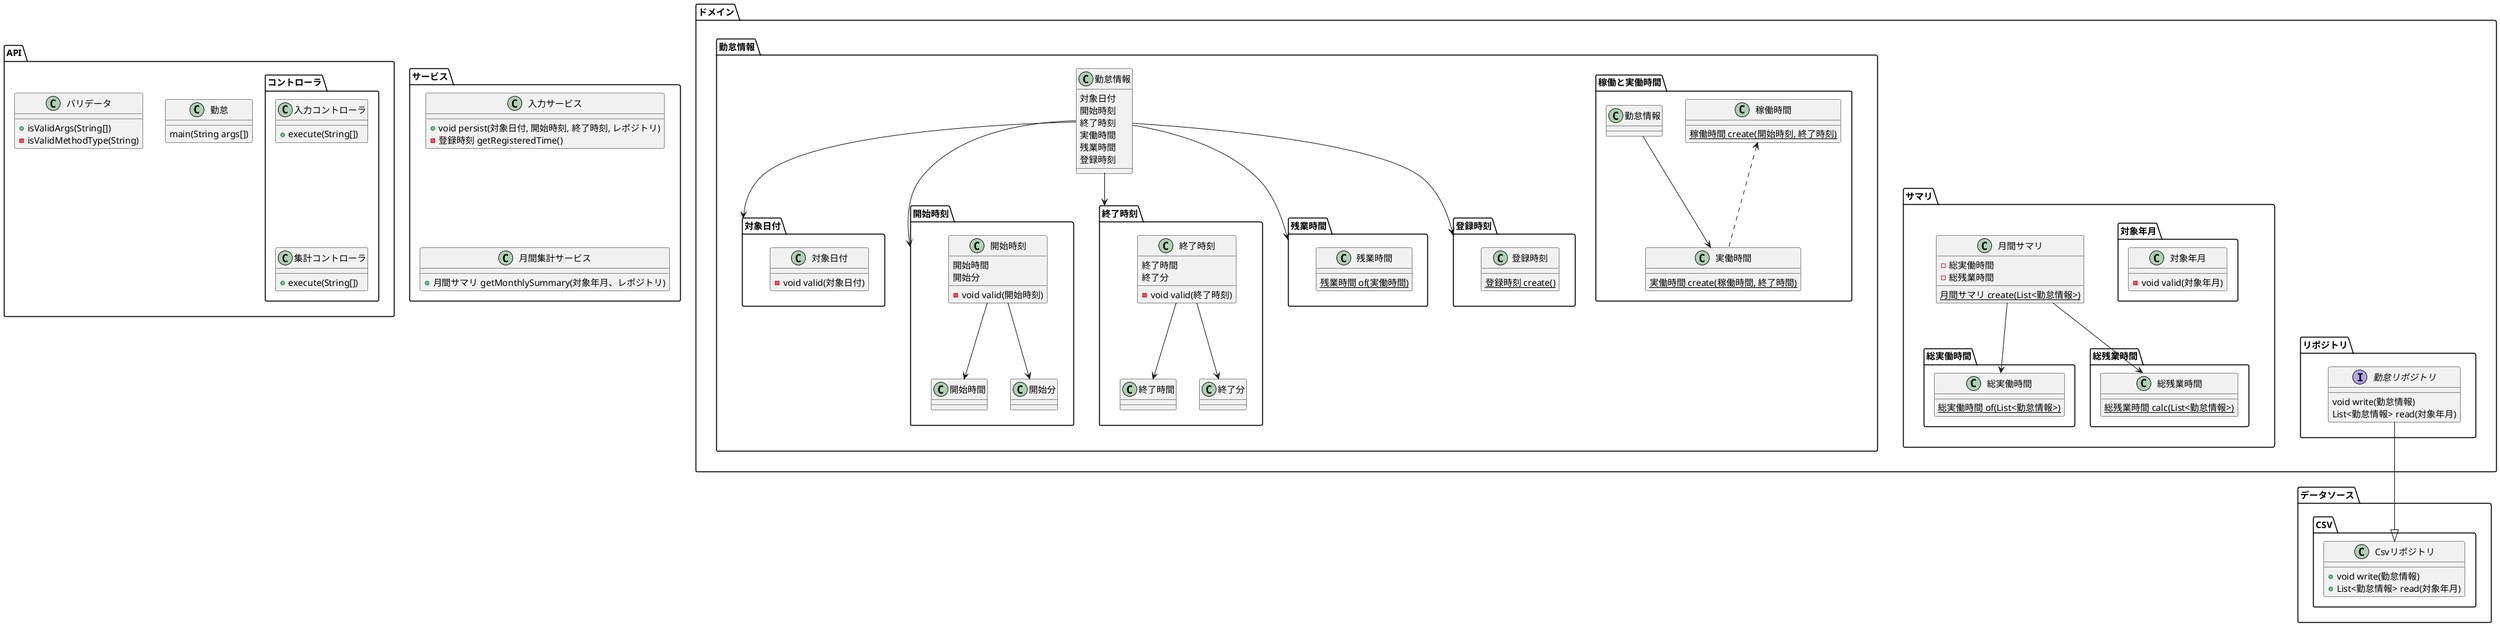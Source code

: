 @startuml


package API{

    class 勤怠{
     {method} main(String args[])
    }


    package コントローラ{
        class 入力コントローラ{
             + {method} execute(String[])
        }
        class 集計コントローラ{
             + {method} execute(String[])
        }

        top to bottom direction
        入力コントローラ -[hidden]-集計コントローラ
    }


    class バリデータ{
     + {method} isValidArgs(String[])
     - {method} isValidMethodType(String)
    }

}

package サービス{

    class 入力サービス{
     + {method}void persist(対象日付, 開始時刻, 終了時刻, レポジトリ)
     - {method}登録時刻 getRegisteredTime()
    }

    class 月間集計サービス{
     + {method}月間サマリ getMonthlySummary(対象年月、レポジトリ)
    }

    top to bottom direction
    入力サービス -[hidden]-月間集計サービス
}


package ドメイン{

    package リポジトリ{
        interface 勤怠リポジトリ{
           void write(勤怠情報)
           List<勤怠情報> read(対象年月)
        }
    }

    package 勤怠情報{

        class 勤怠情報{
          {field} 対象日付
          {field} 開始時刻
          {field} 終了時刻
          {field} 実働時間
          {field} 残業時間
          {field} 登録時刻
        }

        勤怠情報 -down-> 対象日付
        勤怠情報 -down-> 開始時刻
        勤怠情報 -down-> 終了時刻
        勤怠情報 -down-> 残業時間
        勤怠情報 -down-> 登録時刻

        package 対象日付{
            class 対象日付 {
            - {method}void valid(対象日付)
            }
        }

        package 開始時刻{
            class 開始時刻 {
             {field} 開始時間
             {field} 開始分
             -{method}void valid(開始時刻)
            }
            class 開始時間{
            }
            class 開始分{
            }
            開始時刻 --> 開始時間
            開始時刻 --> 開始分
        }

        package 終了時刻{
            class 終了時刻 {
             {field} 終了時間
             {field} 終了分
             -{method}void valid(終了時刻)
            }
            class 終了時間{
            }
            class 終了分{
            }
            終了時刻 --> 終了時間
            終了時刻 --> 終了分
        }

        package 稼働と実働時間{
            class 稼働時間{
            {static} 稼働時間 create(開始時刻, 終了時刻)
            }
            class 実働時間{
            {static} 実働時間 create(稼働時間, 終了時間)
            }

            稼働時間 <.. 実働時間

            勤怠情報 -down-> 実働時間
        }

        package 残業時間{
            class 残業時間{
            {static} 残業時間 of(実働時間)
            }
        }

        package 登録時刻{
            class 登録時刻{
            {static} 登録時刻 create()
            }
        }
    }

    package サマリ{

        class 月間サマリ{
         -{field} 総実働時間
         -{field} 総残業時間
         {static} 月間サマリ create(List<勤怠情報>)
        }

        package 対象年月{
            class 対象年月 {
            -{method}void valid(対象年月)
            }
        }

        package 総実働時間{
            class 総実働時間{
            {static} 総実働時間 of(List<勤怠情報>)
            }
            月間サマリ -down-> 総実働時間
        }

        package 総残業時間{
            class 総残業時間{
            {static} 総残業時間 calc(List<勤怠情報>)
            }
            月間サマリ -down-> 総残業時間
        }
    }

    top to bottom direction
    勤怠情報 -[hidden]- サマリ
    サマリ -[hidden]- リポジトリ
}

package データソース.CSV{

    class Csvリポジトリ{
       + {method}void write(勤怠情報)
       + {method}List<勤怠情報> read(対象年月)
    }

    勤怠リポジトリ --|> Csvリポジトリ
}


@enduml
